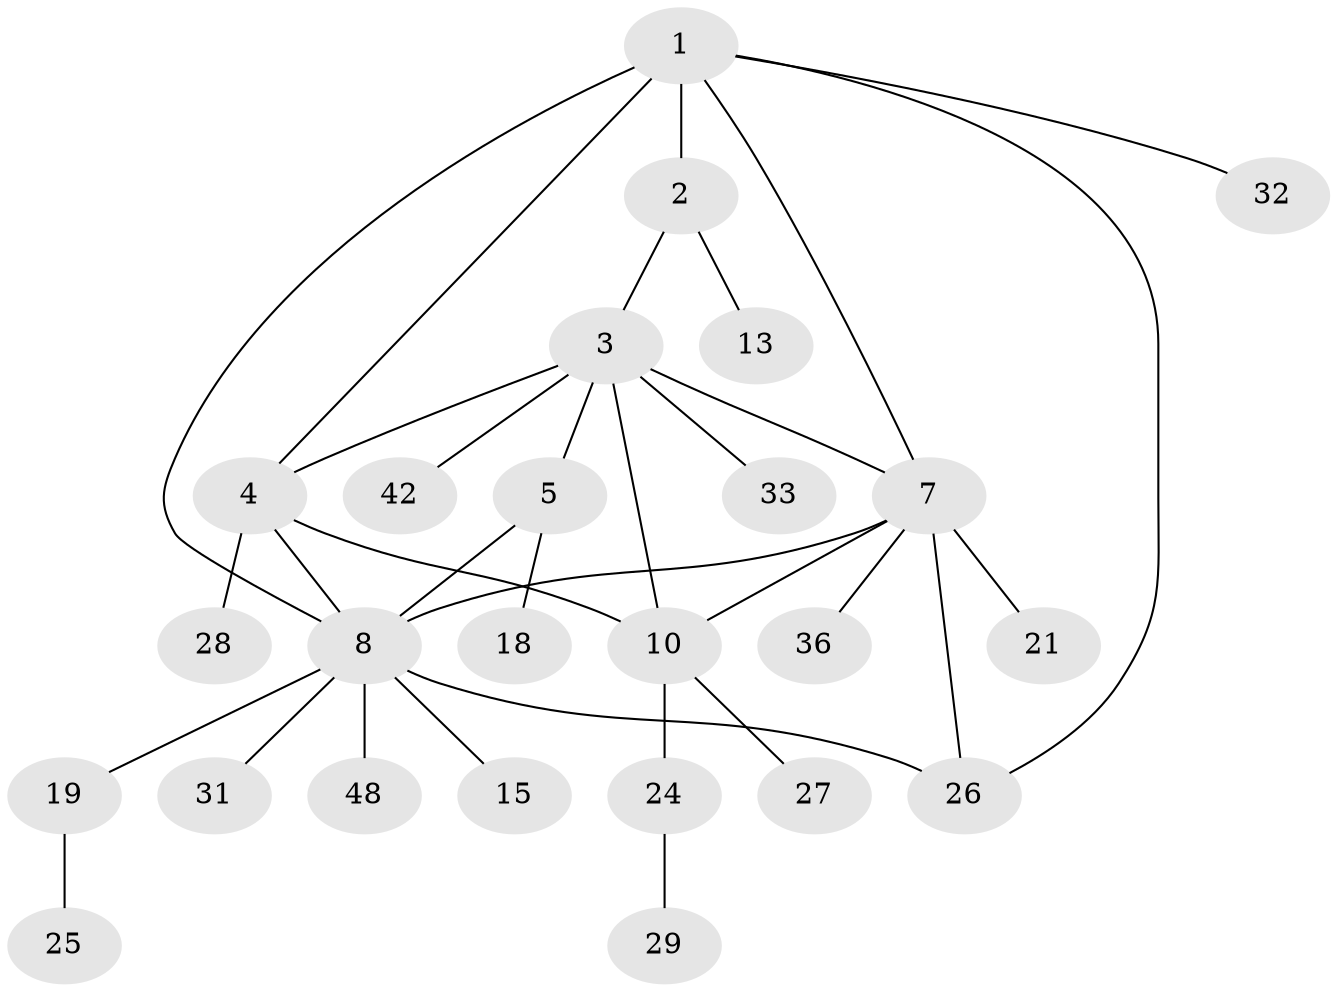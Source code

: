// original degree distribution, {7: 0.0196078431372549, 6: 0.058823529411764705, 5: 0.058823529411764705, 4: 0.058823529411764705, 3: 0.13725490196078433, 12: 0.0196078431372549, 1: 0.49019607843137253, 2: 0.1568627450980392}
// Generated by graph-tools (version 1.1) at 2025/19/03/04/25 18:19:42]
// undirected, 25 vertices, 33 edges
graph export_dot {
graph [start="1"]
  node [color=gray90,style=filled];
  1;
  2 [super="+20+11+37"];
  3 [super="+6"];
  4 [super="+16"];
  5;
  7 [super="+9"];
  8 [super="+35+30+14+43"];
  10 [super="+12+23"];
  13;
  15;
  18 [super="+50"];
  19;
  21 [super="+39"];
  24;
  25;
  26;
  27;
  28;
  29;
  31;
  32;
  33;
  36 [super="+51"];
  42;
  48;
  1 -- 2;
  1 -- 4;
  1 -- 8 [weight=2];
  1 -- 26;
  1 -- 32;
  1 -- 7;
  2 -- 13;
  2 -- 3;
  3 -- 4;
  3 -- 33;
  3 -- 42;
  3 -- 10;
  3 -- 5;
  3 -- 7;
  4 -- 8 [weight=2];
  4 -- 10;
  4 -- 28;
  5 -- 8 [weight=2];
  5 -- 18;
  7 -- 8 [weight=2];
  7 -- 21;
  7 -- 26;
  7 -- 36;
  7 -- 10;
  8 -- 19;
  8 -- 26;
  8 -- 48;
  8 -- 15;
  8 -- 31;
  10 -- 24;
  10 -- 27;
  19 -- 25;
  24 -- 29;
}
